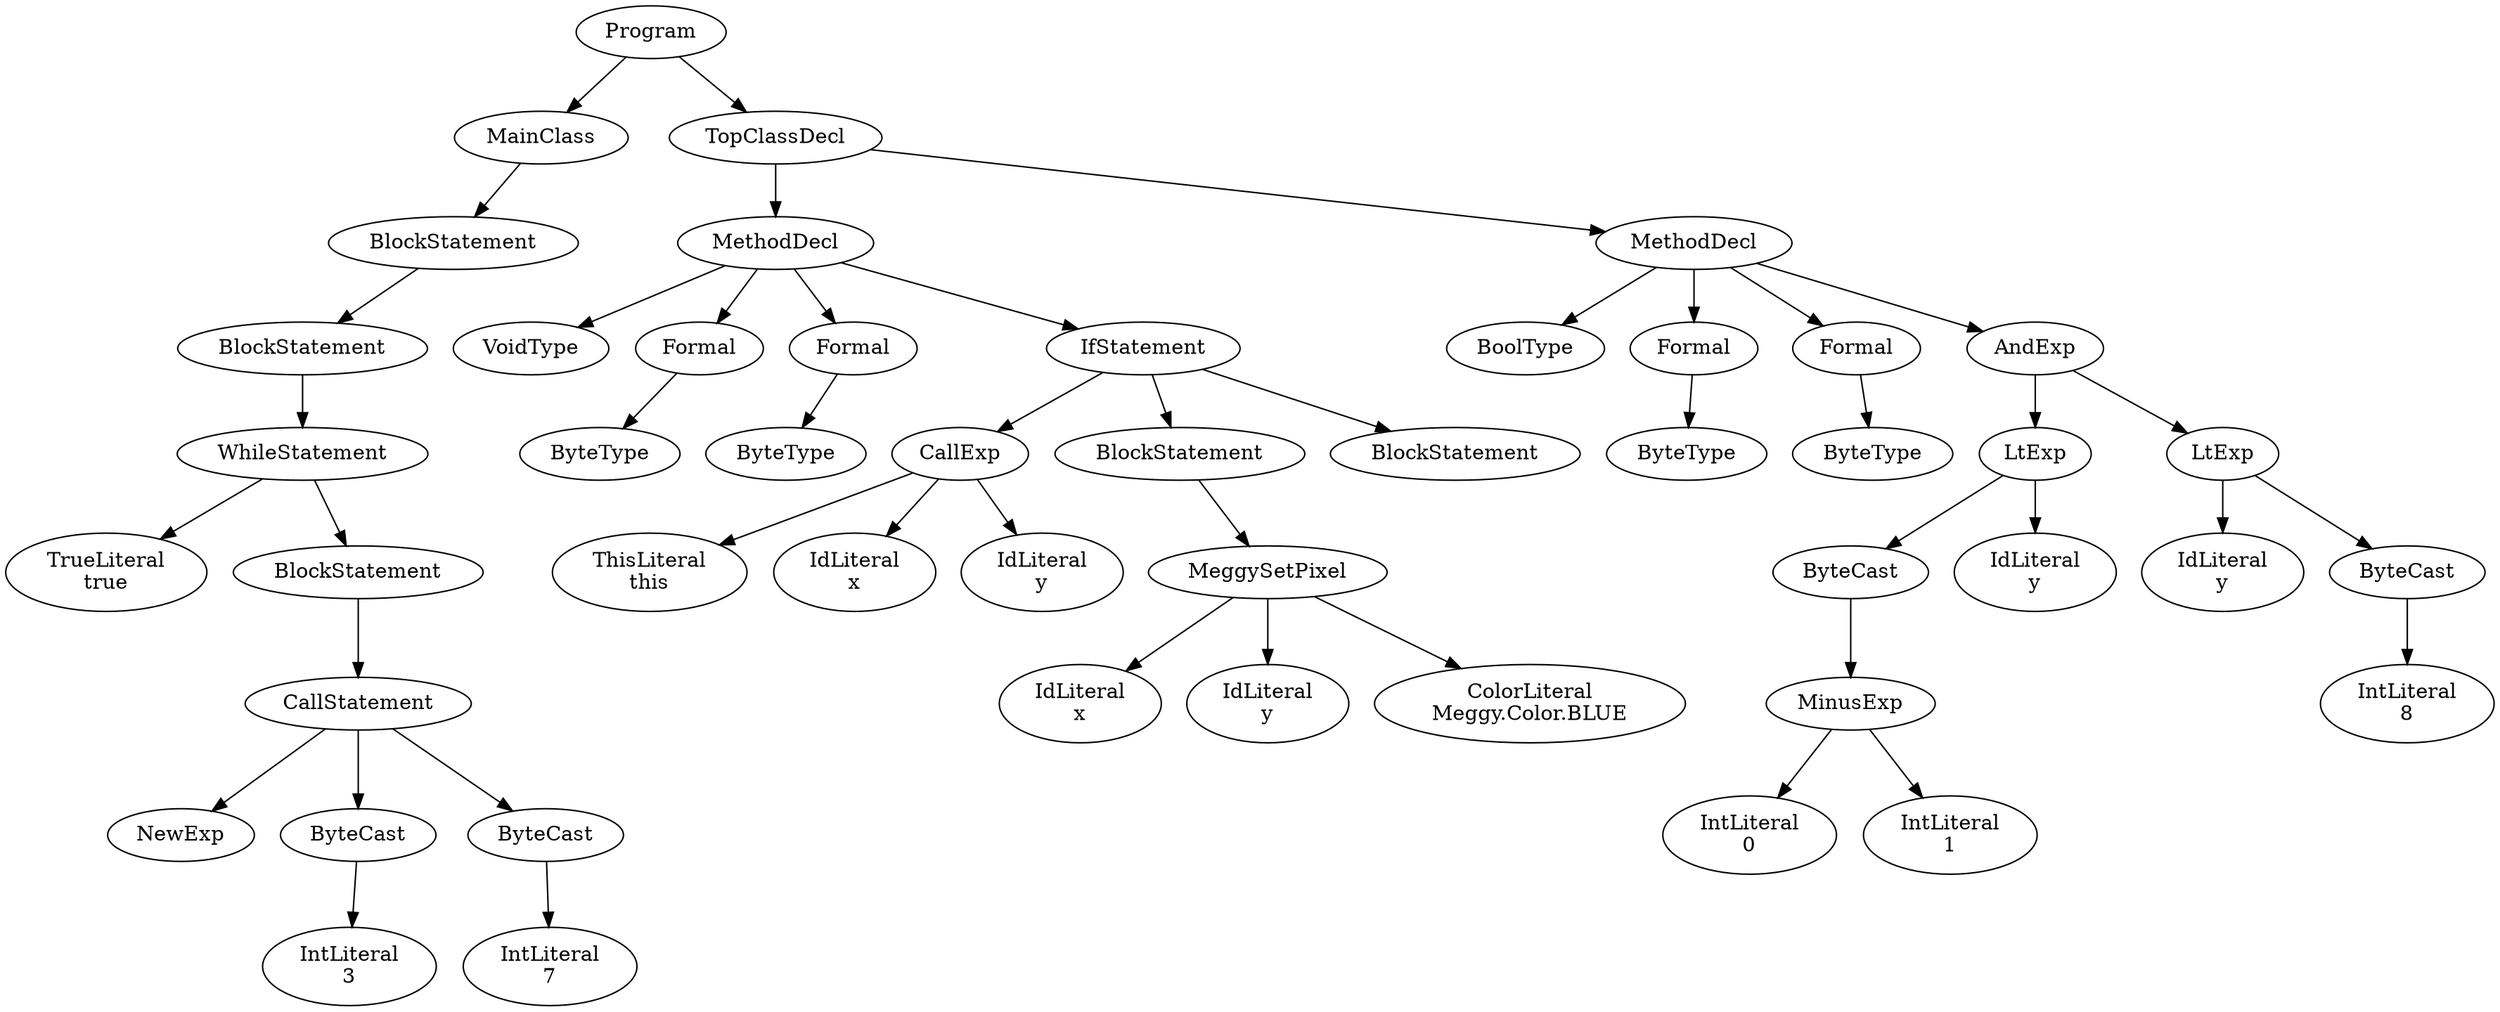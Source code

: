 digraph ASTGraph {
0 [ label="Program" ];
1 [ label="MainClass" ];
0 -> 1
2 [ label="BlockStatement" ];
1 -> 2
3 [ label="BlockStatement" ];
2 -> 3
4 [ label="WhileStatement" ];
3 -> 4
5 [ label="TrueLiteral\ntrue" ];
4 -> 5
6 [ label="BlockStatement" ];
4 -> 6
7 [ label="CallStatement" ];
6 -> 7
8 [ label="NewExp" ];
7 -> 8
9 [ label="ByteCast" ];
7 -> 9
10 [ label="IntLiteral\n3" ];
9 -> 10
11 [ label="ByteCast" ];
7 -> 11
12 [ label="IntLiteral\n7" ];
11 -> 12
13 [ label="TopClassDecl" ];
0 -> 13
14 [ label="MethodDecl" ];
13 -> 14
15 [ label="VoidType" ];
14 -> 15
16 [ label="Formal" ];
14 -> 16
17 [ label="ByteType" ];
16 -> 17
18 [ label="Formal" ];
14 -> 18
19 [ label="ByteType" ];
18 -> 19
20 [ label="IfStatement" ];
14 -> 20
21 [ label="CallExp" ];
20 -> 21
22 [ label="ThisLiteral\nthis" ];
21 -> 22
23 [ label="IdLiteral\nx" ];
21 -> 23
24 [ label="IdLiteral\ny" ];
21 -> 24
25 [ label="BlockStatement" ];
20 -> 25
26 [ label="MeggySetPixel" ];
25 -> 26
27 [ label="IdLiteral\nx" ];
26 -> 27
28 [ label="IdLiteral\ny" ];
26 -> 28
29 [ label="ColorLiteral\nMeggy.Color.BLUE" ];
26 -> 29
30 [ label="BlockStatement" ];
20 -> 30
31 [ label="MethodDecl" ];
13 -> 31
32 [ label="BoolType" ];
31 -> 32
33 [ label="Formal" ];
31 -> 33
34 [ label="ByteType" ];
33 -> 34
35 [ label="Formal" ];
31 -> 35
36 [ label="ByteType" ];
35 -> 36
37 [ label="AndExp" ];
31 -> 37
38 [ label="LtExp" ];
37 -> 38
39 [ label="ByteCast" ];
38 -> 39
40 [ label="MinusExp" ];
39 -> 40
41 [ label="IntLiteral\n0" ];
40 -> 41
42 [ label="IntLiteral\n1" ];
40 -> 42
43 [ label="IdLiteral\ny" ];
38 -> 43
44 [ label="LtExp" ];
37 -> 44
45 [ label="IdLiteral\ny" ];
44 -> 45
46 [ label="ByteCast" ];
44 -> 46
47 [ label="IntLiteral\n8" ];
46 -> 47
}
